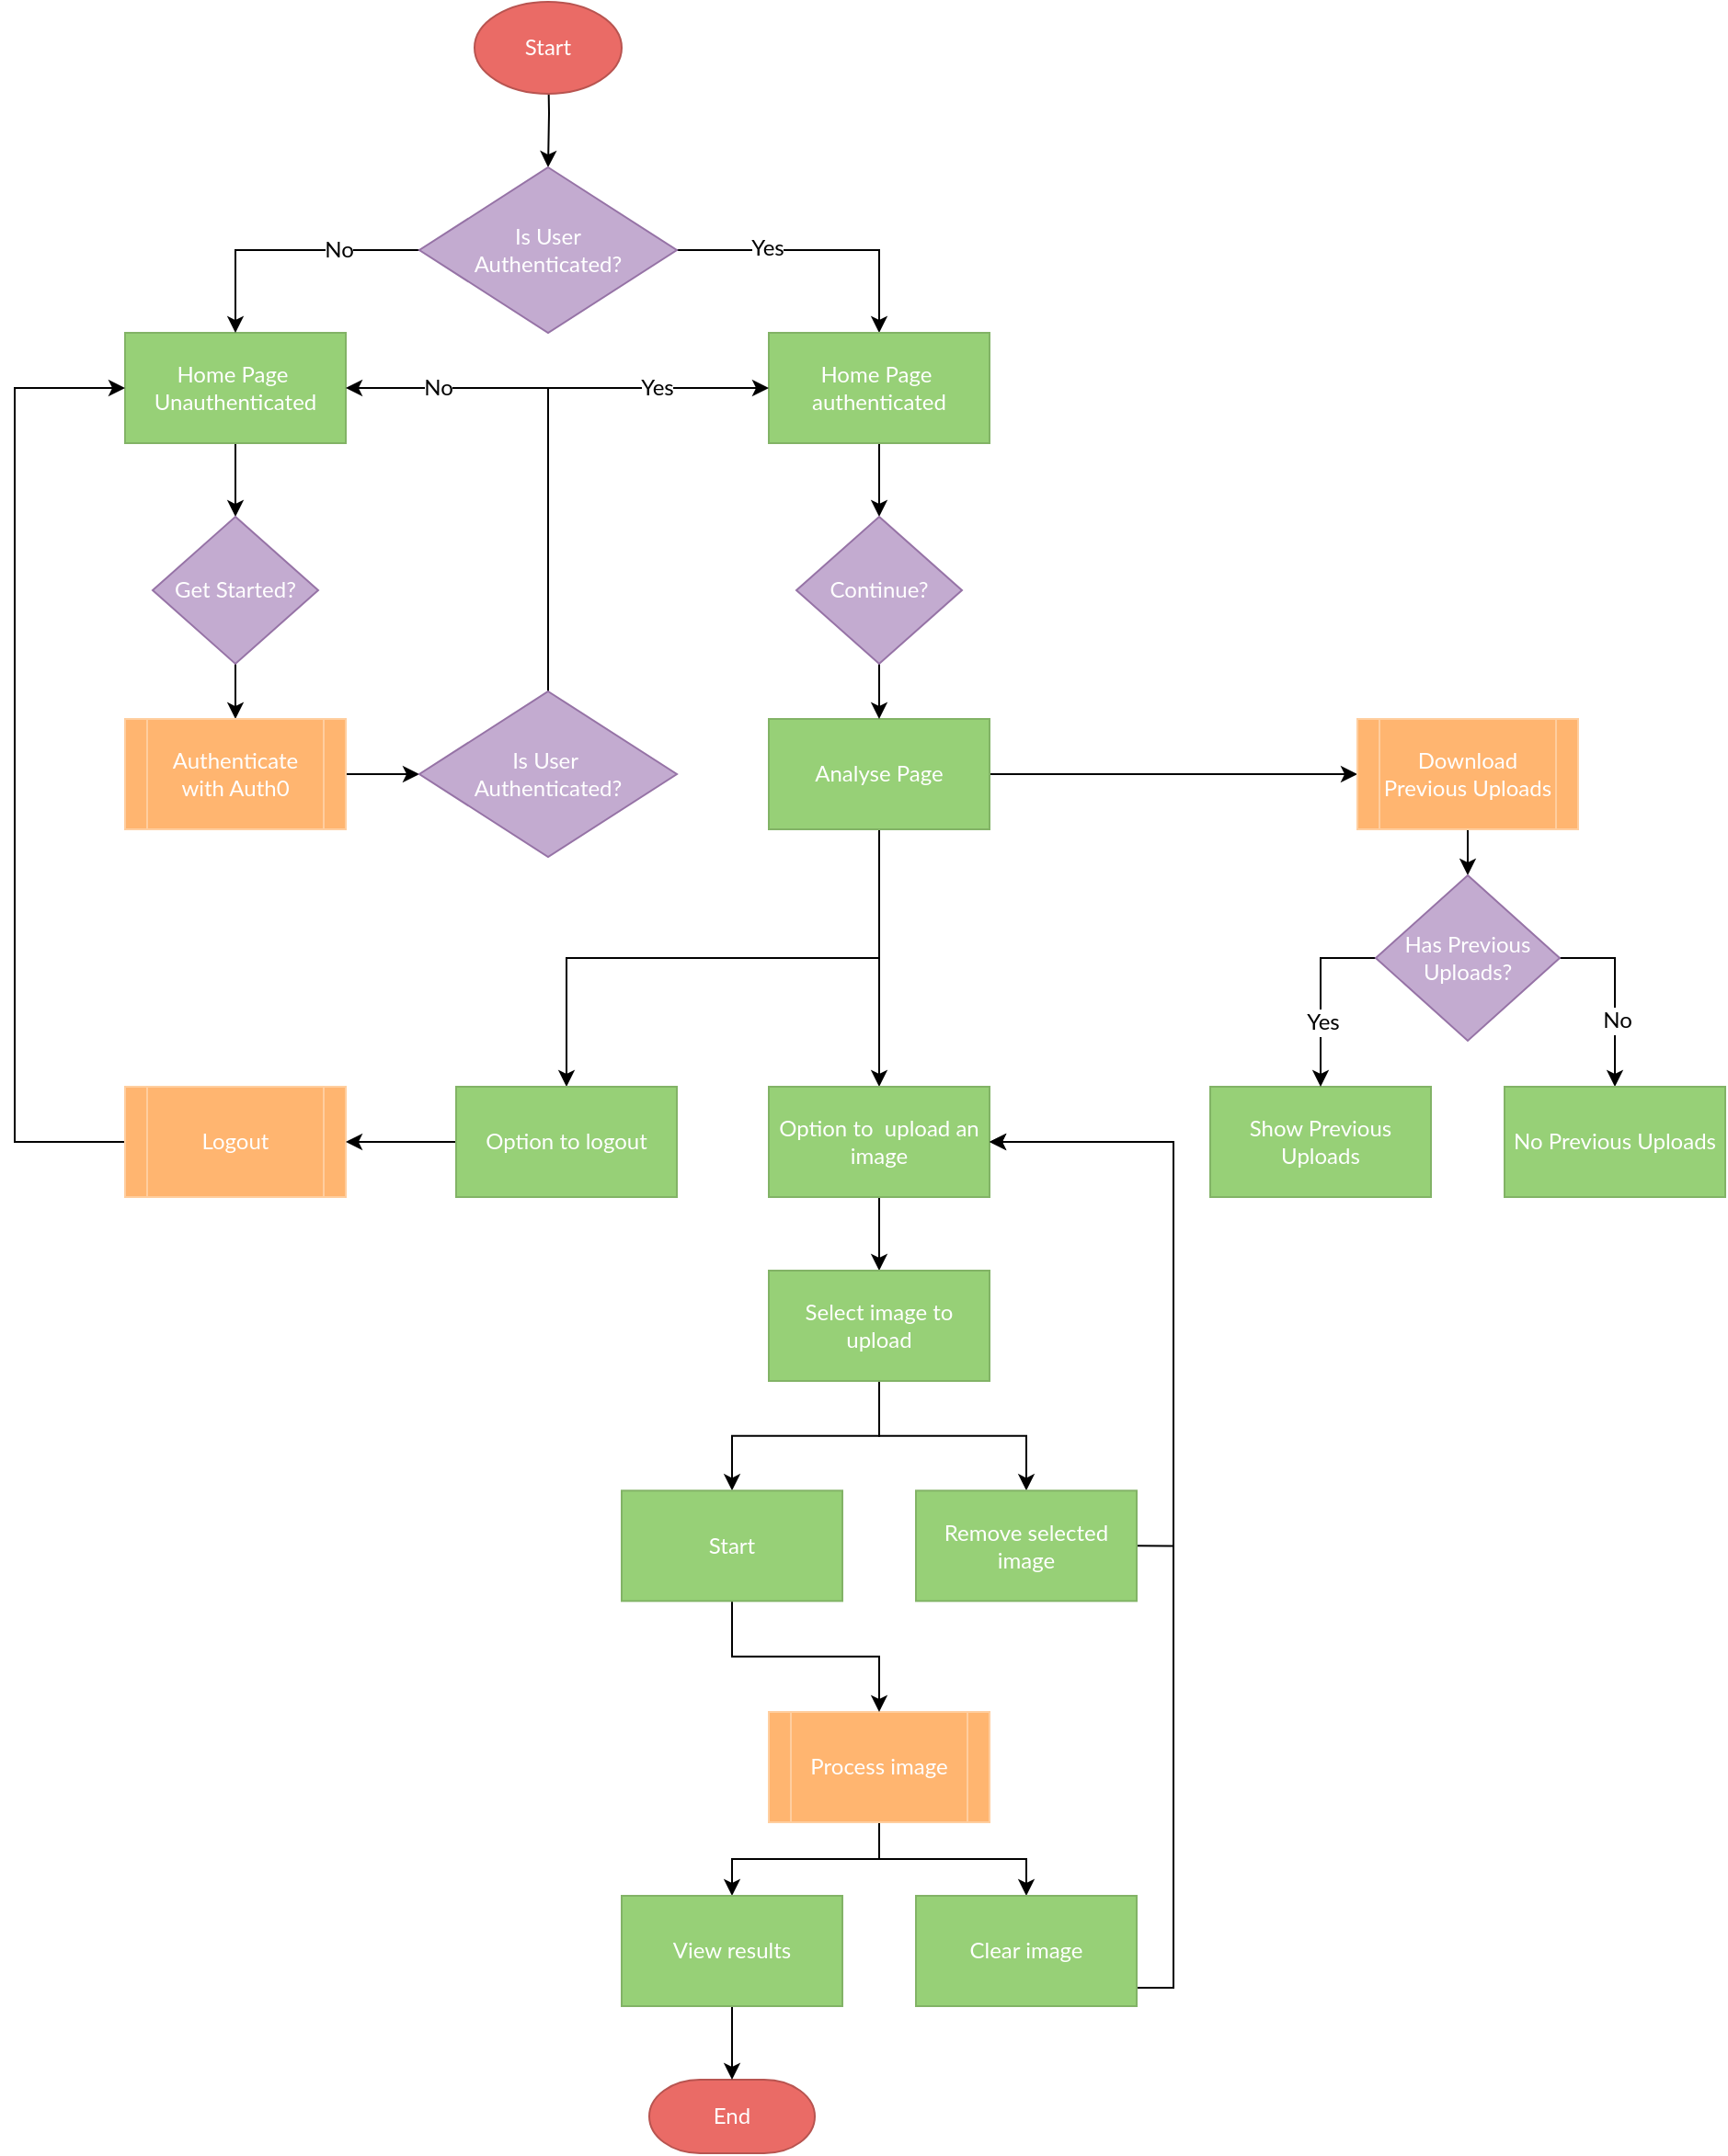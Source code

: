 <mxfile version="12.4.2" type="device" pages="1"><diagram id="VvXaGz5CTfh9IM7PZD_y" name="Page-1"><mxGraphModel dx="1246" dy="636" grid="1" gridSize="10" guides="1" tooltips="1" connect="1" arrows="1" fold="1" page="1" pageScale="1" pageWidth="1100" pageHeight="850" math="0" shadow="0" extFonts="Lato^https://fonts.googleapis.com/css?family=Lato"><root><mxCell id="0"/><mxCell id="1" parent="0"/><mxCell id="M-UlKR8RtdTpiOwH2I2b-4" style="edgeStyle=orthogonalEdgeStyle;rounded=0;orthogonalLoop=1;jettySize=auto;html=1;exitX=0.5;exitY=1;exitDx=0;exitDy=0;fontFamily=Lato;fontColor=#FFFFFF;" parent="1" target="M-UlKR8RtdTpiOwH2I2b-3" edge="1"><mxGeometry relative="1" as="geometry"><mxPoint x="470" y="90" as="sourcePoint"/></mxGeometry></mxCell><mxCell id="M-UlKR8RtdTpiOwH2I2b-17" style="edgeStyle=orthogonalEdgeStyle;rounded=0;orthogonalLoop=1;jettySize=auto;html=1;exitX=0.5;exitY=1;exitDx=0;exitDy=0;entryX=0.5;entryY=0;entryDx=0;entryDy=0;fontFamily=Lato;fontColor=#FFFFFF;" parent="1" source="M-UlKR8RtdTpiOwH2I2b-2" target="M-UlKR8RtdTpiOwH2I2b-16" edge="1"><mxGeometry relative="1" as="geometry"/></mxCell><mxCell id="M-UlKR8RtdTpiOwH2I2b-2" value="Home Page&amp;nbsp;&lt;br&gt;Unauthenticated" style="rounded=0;whiteSpace=wrap;html=1;fillColor=#97D077;fontFamily=Lato;strokeColor=#82b366;fontColor=#FFFFFF;" parent="1" vertex="1"><mxGeometry x="240" y="240" width="120" height="60" as="geometry"/></mxCell><mxCell id="M-UlKR8RtdTpiOwH2I2b-5" style="edgeStyle=orthogonalEdgeStyle;rounded=0;orthogonalLoop=1;jettySize=auto;html=1;exitX=0;exitY=0.5;exitDx=0;exitDy=0;entryX=0.5;entryY=0;entryDx=0;entryDy=0;fontFamily=Lato;fontColor=#FFFFFF;" parent="1" source="M-UlKR8RtdTpiOwH2I2b-3" target="M-UlKR8RtdTpiOwH2I2b-2" edge="1"><mxGeometry relative="1" as="geometry"/></mxCell><mxCell id="M-UlKR8RtdTpiOwH2I2b-9" value="&lt;font color=&quot;#000000&quot;&gt;No&lt;/font&gt;" style="text;html=1;align=center;verticalAlign=middle;resizable=0;points=[];;labelBackgroundColor=#ffffff;fontFamily=Lato;fontColor=#FFFFFF;" parent="M-UlKR8RtdTpiOwH2I2b-5" vertex="1" connectable="0"><mxGeometry x="-0.394" relative="1" as="geometry"><mxPoint as="offset"/></mxGeometry></mxCell><mxCell id="M-UlKR8RtdTpiOwH2I2b-7" style="edgeStyle=orthogonalEdgeStyle;rounded=0;orthogonalLoop=1;jettySize=auto;html=1;exitX=1;exitY=0.5;exitDx=0;exitDy=0;entryX=0.5;entryY=0;entryDx=0;entryDy=0;fontFamily=Lato;fontColor=#FFFFFF;" parent="1" source="M-UlKR8RtdTpiOwH2I2b-3" target="M-UlKR8RtdTpiOwH2I2b-6" edge="1"><mxGeometry relative="1" as="geometry"/></mxCell><mxCell id="M-UlKR8RtdTpiOwH2I2b-8" value="&lt;font color=&quot;#000000&quot;&gt;Yes&lt;/font&gt;" style="text;html=1;align=center;verticalAlign=middle;resizable=0;points=[];;labelBackgroundColor=#ffffff;fontFamily=Lato;fontColor=#FFFFFF;" parent="M-UlKR8RtdTpiOwH2I2b-7" vertex="1" connectable="0"><mxGeometry x="-0.371" y="1" relative="1" as="geometry"><mxPoint as="offset"/></mxGeometry></mxCell><mxCell id="M-UlKR8RtdTpiOwH2I2b-3" value="Is User&lt;br&gt;Authenticated?" style="rhombus;fillColor=#C3ABD0;fontFamily=Lato;strokeColor=#9673a6;fontColor=#FFFFFF;horizontal=1;verticalAlign=middle;whiteSpace=wrap;html=1;" parent="1" vertex="1"><mxGeometry x="400" y="150" width="140" height="90" as="geometry"/></mxCell><mxCell id="M-UlKR8RtdTpiOwH2I2b-14" style="edgeStyle=orthogonalEdgeStyle;rounded=0;orthogonalLoop=1;jettySize=auto;html=1;exitX=0.5;exitY=1;exitDx=0;exitDy=0;entryX=0.5;entryY=0;entryDx=0;entryDy=0;fontFamily=Lato;fontColor=#FFFFFF;" parent="1" source="M-UlKR8RtdTpiOwH2I2b-6" target="M-UlKR8RtdTpiOwH2I2b-13" edge="1"><mxGeometry relative="1" as="geometry"/></mxCell><mxCell id="M-UlKR8RtdTpiOwH2I2b-6" value="Home Page&amp;nbsp;&lt;br&gt;authenticated" style="rounded=0;whiteSpace=wrap;html=1;fillColor=#97D077;fontFamily=Lato;strokeColor=#82b366;fontColor=#FFFFFF;" parent="1" vertex="1"><mxGeometry x="590" y="240" width="120" height="60" as="geometry"/></mxCell><mxCell id="M-UlKR8RtdTpiOwH2I2b-39" style="edgeStyle=orthogonalEdgeStyle;rounded=0;orthogonalLoop=1;jettySize=auto;html=1;exitX=0.5;exitY=1;exitDx=0;exitDy=0;fontFamily=Lato;fontColor=#FFFFFF;" parent="1" source="M-UlKR8RtdTpiOwH2I2b-11" target="M-UlKR8RtdTpiOwH2I2b-38" edge="1"><mxGeometry relative="1" as="geometry"/></mxCell><mxCell id="M-UlKR8RtdTpiOwH2I2b-43" style="edgeStyle=orthogonalEdgeStyle;rounded=0;orthogonalLoop=1;jettySize=auto;html=1;exitX=0.5;exitY=1;exitDx=0;exitDy=0;entryX=0.5;entryY=0;entryDx=0;entryDy=0;fontFamily=Lato;fontColor=#FFFFFF;" parent="1" source="M-UlKR8RtdTpiOwH2I2b-11" target="M-UlKR8RtdTpiOwH2I2b-42" edge="1"><mxGeometry relative="1" as="geometry"/></mxCell><mxCell id="M-UlKR8RtdTpiOwH2I2b-47" style="edgeStyle=orthogonalEdgeStyle;rounded=0;orthogonalLoop=1;jettySize=auto;html=1;exitX=1;exitY=0.5;exitDx=0;exitDy=0;entryX=0;entryY=0.5;entryDx=0;entryDy=0;fontFamily=Lato;fontColor=#FFFFFF;" parent="1" source="M-UlKR8RtdTpiOwH2I2b-11" target="M-UlKR8RtdTpiOwH2I2b-45" edge="1"><mxGeometry relative="1" as="geometry"/></mxCell><mxCell id="M-UlKR8RtdTpiOwH2I2b-11" value="Analyse Page" style="rounded=0;whiteSpace=wrap;html=1;fillColor=#97D077;fontFamily=Lato;strokeColor=#82b366;fontColor=#FFFFFF;" parent="1" vertex="1"><mxGeometry x="590" y="450" width="120" height="60" as="geometry"/></mxCell><mxCell id="M-UlKR8RtdTpiOwH2I2b-15" style="edgeStyle=orthogonalEdgeStyle;rounded=0;orthogonalLoop=1;jettySize=auto;html=1;exitX=0.5;exitY=1;exitDx=0;exitDy=0;entryX=0.5;entryY=0;entryDx=0;entryDy=0;fontFamily=Lato;fontColor=#FFFFFF;" parent="1" source="M-UlKR8RtdTpiOwH2I2b-13" target="M-UlKR8RtdTpiOwH2I2b-11" edge="1"><mxGeometry relative="1" as="geometry"/></mxCell><mxCell id="M-UlKR8RtdTpiOwH2I2b-13" value="Continue?" style="rhombus;fillColor=#C3ABD0;fontFamily=Lato;strokeColor=#9673a6;fontColor=#FFFFFF;horizontal=1;verticalAlign=middle;whiteSpace=wrap;html=1;" parent="1" vertex="1"><mxGeometry x="605" y="340" width="90" height="80" as="geometry"/></mxCell><mxCell id="M-UlKR8RtdTpiOwH2I2b-19" style="edgeStyle=orthogonalEdgeStyle;rounded=0;orthogonalLoop=1;jettySize=auto;html=1;exitX=0.5;exitY=1;exitDx=0;exitDy=0;entryX=0.5;entryY=0;entryDx=0;entryDy=0;fontFamily=Lato;fontColor=#FFFFFF;" parent="1" source="M-UlKR8RtdTpiOwH2I2b-16" target="M-UlKR8RtdTpiOwH2I2b-18" edge="1"><mxGeometry relative="1" as="geometry"/></mxCell><mxCell id="M-UlKR8RtdTpiOwH2I2b-16" value="Get Started?" style="rhombus;fillColor=#C3ABD0;fontFamily=Lato;strokeColor=#9673a6;fontColor=#FFFFFF;horizontal=1;verticalAlign=middle;whiteSpace=wrap;html=1;" parent="1" vertex="1"><mxGeometry x="255" y="340" width="90" height="80" as="geometry"/></mxCell><mxCell id="M-UlKR8RtdTpiOwH2I2b-22" style="edgeStyle=orthogonalEdgeStyle;rounded=0;orthogonalLoop=1;jettySize=auto;html=1;exitX=1;exitY=0.5;exitDx=0;exitDy=0;entryX=0;entryY=0.5;entryDx=0;entryDy=0;fontFamily=Lato;fontColor=#FFFFFF;" parent="1" source="M-UlKR8RtdTpiOwH2I2b-18" target="M-UlKR8RtdTpiOwH2I2b-21" edge="1"><mxGeometry relative="1" as="geometry"/></mxCell><mxCell id="M-UlKR8RtdTpiOwH2I2b-18" value="Authenticate with Auth0" style="shape=process;whiteSpace=wrap;html=1;backgroundOutline=1;fillColor=#FFB570;fontFamily=Lato;strokeColor=#FFCE9F;fontColor=#FFFFFF;" parent="1" vertex="1"><mxGeometry x="240" y="450" width="120" height="60" as="geometry"/></mxCell><mxCell id="M-UlKR8RtdTpiOwH2I2b-25" style="edgeStyle=orthogonalEdgeStyle;rounded=0;orthogonalLoop=1;jettySize=auto;html=1;exitX=0.5;exitY=0;exitDx=0;exitDy=0;entryX=1;entryY=0.5;entryDx=0;entryDy=0;fontFamily=Lato;fontColor=#000000;" parent="1" source="M-UlKR8RtdTpiOwH2I2b-21" target="M-UlKR8RtdTpiOwH2I2b-2" edge="1"><mxGeometry relative="1" as="geometry"/></mxCell><mxCell id="M-UlKR8RtdTpiOwH2I2b-26" value="No" style="text;html=1;align=center;verticalAlign=middle;resizable=0;points=[];;labelBackgroundColor=#ffffff;fontFamily=Lato;fontColor=#000000;" parent="M-UlKR8RtdTpiOwH2I2b-25" vertex="1" connectable="0"><mxGeometry x="-0.608" relative="1" as="geometry"><mxPoint x="-60" y="-111" as="offset"/></mxGeometry></mxCell><mxCell id="M-UlKR8RtdTpiOwH2I2b-27" style="edgeStyle=orthogonalEdgeStyle;rounded=0;orthogonalLoop=1;jettySize=auto;html=1;exitX=0.5;exitY=0;exitDx=0;exitDy=0;entryX=0;entryY=0.5;entryDx=0;entryDy=0;fontFamily=Lato;fontColor=#000000;" parent="1" source="M-UlKR8RtdTpiOwH2I2b-21" target="M-UlKR8RtdTpiOwH2I2b-6" edge="1"><mxGeometry relative="1" as="geometry"/></mxCell><mxCell id="M-UlKR8RtdTpiOwH2I2b-29" value="Yes" style="text;html=1;align=center;verticalAlign=middle;resizable=0;points=[];;labelBackgroundColor=#ffffff;fontFamily=Lato;fontColor=#000000;" parent="M-UlKR8RtdTpiOwH2I2b-27" vertex="1" connectable="0"><mxGeometry x="0.572" y="-1" relative="1" as="geometry"><mxPoint y="-1" as="offset"/></mxGeometry></mxCell><mxCell id="M-UlKR8RtdTpiOwH2I2b-21" value="Is User&amp;nbsp;&lt;br&gt;Authenticated?" style="rhombus;fillColor=#C3ABD0;fontFamily=Lato;strokeColor=#9673a6;fontColor=#FFFFFF;horizontal=1;verticalAlign=middle;whiteSpace=wrap;html=1;" parent="1" vertex="1"><mxGeometry x="400" y="435" width="140" height="90" as="geometry"/></mxCell><mxCell id="M-UlKR8RtdTpiOwH2I2b-30" value="Start" style="strokeWidth=1;html=1;shape=mxgraph.flowchart.start_1;whiteSpace=wrap;fillColor=#EA6B66;fontFamily=Lato;strokeColor=#b85450;fontColor=#FFFFFF;" parent="1" vertex="1"><mxGeometry x="430" y="60" width="80" height="50" as="geometry"/></mxCell><mxCell id="M-UlKR8RtdTpiOwH2I2b-31" value="End" style="strokeWidth=1;html=1;shape=mxgraph.flowchart.terminator;whiteSpace=wrap;fillColor=#EA6B66;fontFamily=Lato;strokeColor=#b85450;fontColor=#FFFFFF;" parent="1" vertex="1"><mxGeometry x="525" y="1190" width="90" height="40" as="geometry"/></mxCell><mxCell id="M-UlKR8RtdTpiOwH2I2b-41" style="edgeStyle=orthogonalEdgeStyle;rounded=0;orthogonalLoop=1;jettySize=auto;html=1;exitX=0;exitY=0.5;exitDx=0;exitDy=0;fontFamily=Lato;fontColor=#FFFFFF;entryX=0;entryY=0.5;entryDx=0;entryDy=0;" parent="1" source="M-UlKR8RtdTpiOwH2I2b-32" target="M-UlKR8RtdTpiOwH2I2b-2" edge="1"><mxGeometry relative="1" as="geometry"><mxPoint x="170" y="340" as="targetPoint"/><Array as="points"><mxPoint x="180" y="680"/><mxPoint x="180" y="270"/></Array></mxGeometry></mxCell><mxCell id="M-UlKR8RtdTpiOwH2I2b-32" value="Logout" style="shape=process;whiteSpace=wrap;html=1;backgroundOutline=1;fillColor=#FFB570;fontFamily=Lato;strokeColor=#FFCE9F;fontColor=#FFFFFF;" parent="1" vertex="1"><mxGeometry x="240" y="650" width="120" height="60" as="geometry"/></mxCell><mxCell id="M-UlKR8RtdTpiOwH2I2b-51" style="edgeStyle=orthogonalEdgeStyle;rounded=0;orthogonalLoop=1;jettySize=auto;html=1;exitX=0.5;exitY=1;exitDx=0;exitDy=0;entryX=0.5;entryY=0;entryDx=0;entryDy=0;fontFamily=Lato;fontColor=#FFFFFF;" parent="1" source="M-UlKR8RtdTpiOwH2I2b-45" target="M-UlKR8RtdTpiOwH2I2b-50" edge="1"><mxGeometry relative="1" as="geometry"/></mxCell><mxCell id="M-UlKR8RtdTpiOwH2I2b-45" value="Download Previous Uploads" style="shape=process;whiteSpace=wrap;html=1;backgroundOutline=1;fillColor=#FFB570;fontFamily=Lato;strokeColor=#FFCE9F;fontColor=#FFFFFF;" parent="1" vertex="1"><mxGeometry x="910" y="450" width="120" height="60" as="geometry"/></mxCell><mxCell id="M-UlKR8RtdTpiOwH2I2b-40" style="edgeStyle=orthogonalEdgeStyle;rounded=0;orthogonalLoop=1;jettySize=auto;html=1;exitX=0;exitY=0.5;exitDx=0;exitDy=0;entryX=1;entryY=0.5;entryDx=0;entryDy=0;fontFamily=Lato;fontColor=#FFFFFF;" parent="1" source="M-UlKR8RtdTpiOwH2I2b-38" target="M-UlKR8RtdTpiOwH2I2b-32" edge="1"><mxGeometry relative="1" as="geometry"/></mxCell><mxCell id="M-UlKR8RtdTpiOwH2I2b-38" value="Option to logout" style="rounded=0;whiteSpace=wrap;html=1;fillColor=#97D077;fontFamily=Lato;strokeColor=#82b366;fontColor=#FFFFFF;" parent="1" vertex="1"><mxGeometry x="420" y="650" width="120" height="60" as="geometry"/></mxCell><mxCell id="M-UlKR8RtdTpiOwH2I2b-44" style="edgeStyle=orthogonalEdgeStyle;rounded=0;orthogonalLoop=1;jettySize=auto;html=1;exitX=0.5;exitY=1;exitDx=0;exitDy=0;fontFamily=Lato;fontColor=#FFFFFF;entryX=0.5;entryY=0;entryDx=0;entryDy=0;" parent="1" source="M-UlKR8RtdTpiOwH2I2b-42" target="M-UlKR8RtdTpiOwH2I2b-60" edge="1"><mxGeometry relative="1" as="geometry"><mxPoint x="650" y="740" as="targetPoint"/></mxGeometry></mxCell><mxCell id="M-UlKR8RtdTpiOwH2I2b-42" value="Option to&amp;nbsp; upload an image" style="rounded=0;whiteSpace=wrap;html=1;fillColor=#97D077;fontFamily=Lato;strokeColor=#82b366;fontColor=#FFFFFF;" parent="1" vertex="1"><mxGeometry x="590" y="650" width="120" height="60" as="geometry"/></mxCell><mxCell id="M-UlKR8RtdTpiOwH2I2b-48" value="Show Previous Uploads" style="rounded=0;whiteSpace=wrap;html=1;fillColor=#97D077;fontFamily=Lato;strokeColor=#82b366;fontColor=#FFFFFF;" parent="1" vertex="1"><mxGeometry x="830" y="650" width="120" height="60" as="geometry"/></mxCell><mxCell id="M-UlKR8RtdTpiOwH2I2b-54" style="edgeStyle=orthogonalEdgeStyle;rounded=0;orthogonalLoop=1;jettySize=auto;html=1;exitX=0;exitY=0.5;exitDx=0;exitDy=0;entryX=0.5;entryY=0;entryDx=0;entryDy=0;fontFamily=Lato;fontColor=#000000;" parent="1" source="M-UlKR8RtdTpiOwH2I2b-50" target="M-UlKR8RtdTpiOwH2I2b-48" edge="1"><mxGeometry relative="1" as="geometry"/></mxCell><mxCell id="M-UlKR8RtdTpiOwH2I2b-57" value="&lt;font color=&quot;#000000&quot;&gt;Yes&lt;/font&gt;" style="text;html=1;align=center;verticalAlign=middle;resizable=0;points=[];;labelBackgroundColor=#ffffff;fontFamily=Lato;fontColor=#FFFFFF;" parent="M-UlKR8RtdTpiOwH2I2b-54" vertex="1" connectable="0"><mxGeometry x="0.289" y="1" relative="1" as="geometry"><mxPoint as="offset"/></mxGeometry></mxCell><mxCell id="M-UlKR8RtdTpiOwH2I2b-58" style="edgeStyle=orthogonalEdgeStyle;rounded=0;orthogonalLoop=1;jettySize=auto;html=1;exitX=1;exitY=0.5;exitDx=0;exitDy=0;entryX=0.5;entryY=0;entryDx=0;entryDy=0;fontFamily=Lato;fontColor=#000000;" parent="1" source="M-UlKR8RtdTpiOwH2I2b-50" target="M-UlKR8RtdTpiOwH2I2b-53" edge="1"><mxGeometry relative="1" as="geometry"/></mxCell><mxCell id="M-UlKR8RtdTpiOwH2I2b-59" value="No" style="text;html=1;align=center;verticalAlign=middle;resizable=0;points=[];;labelBackgroundColor=#ffffff;fontFamily=Lato;fontColor=#000000;" parent="M-UlKR8RtdTpiOwH2I2b-58" vertex="1" connectable="0"><mxGeometry x="0.378" y="1" relative="1" as="geometry"><mxPoint y="-5" as="offset"/></mxGeometry></mxCell><mxCell id="M-UlKR8RtdTpiOwH2I2b-50" value="Has Previous Uploads?" style="rhombus;fillColor=#C3ABD0;fontFamily=Lato;strokeColor=#9673a6;fontColor=#FFFFFF;horizontal=1;verticalAlign=middle;whiteSpace=wrap;html=1;" parent="1" vertex="1"><mxGeometry x="920" y="535" width="100" height="90" as="geometry"/></mxCell><mxCell id="M-UlKR8RtdTpiOwH2I2b-53" value="No Previous Uploads" style="rounded=0;whiteSpace=wrap;html=1;fillColor=#97D077;fontFamily=Lato;strokeColor=#82b366;fontColor=#FFFFFF;" parent="1" vertex="1"><mxGeometry x="990" y="650" width="120" height="60" as="geometry"/></mxCell><mxCell id="M-UlKR8RtdTpiOwH2I2b-64" style="edgeStyle=orthogonalEdgeStyle;rounded=0;orthogonalLoop=1;jettySize=auto;html=1;exitX=0.5;exitY=1;exitDx=0;exitDy=0;entryX=0.5;entryY=0;entryDx=0;entryDy=0;fontFamily=Lato;fontColor=#000000;" parent="1" source="M-UlKR8RtdTpiOwH2I2b-60" target="M-UlKR8RtdTpiOwH2I2b-63" edge="1"><mxGeometry relative="1" as="geometry"/></mxCell><mxCell id="M-UlKR8RtdTpiOwH2I2b-65" style="edgeStyle=orthogonalEdgeStyle;rounded=0;orthogonalLoop=1;jettySize=auto;html=1;exitX=0.5;exitY=1;exitDx=0;exitDy=0;fontFamily=Lato;fontColor=#000000;entryX=0.5;entryY=0;entryDx=0;entryDy=0;" parent="1" source="M-UlKR8RtdTpiOwH2I2b-60" target="M-UlKR8RtdTpiOwH2I2b-62" edge="1"><mxGeometry relative="1" as="geometry"/></mxCell><mxCell id="M-UlKR8RtdTpiOwH2I2b-60" value="Select image to upload" style="rounded=0;whiteSpace=wrap;html=1;fillColor=#97D077;fontFamily=Lato;strokeColor=#82b366;fontColor=#FFFFFF;" parent="1" vertex="1"><mxGeometry x="590" y="750" width="120" height="60" as="geometry"/></mxCell><mxCell id="M-UlKR8RtdTpiOwH2I2b-69" style="edgeStyle=orthogonalEdgeStyle;rounded=0;orthogonalLoop=1;jettySize=auto;html=1;exitX=0.5;exitY=1;exitDx=0;exitDy=0;fontFamily=Lato;fontColor=#000000;" parent="1" source="M-UlKR8RtdTpiOwH2I2b-61" target="M-UlKR8RtdTpiOwH2I2b-68" edge="1"><mxGeometry relative="1" as="geometry"/></mxCell><mxCell id="M-UlKR8RtdTpiOwH2I2b-71" style="edgeStyle=orthogonalEdgeStyle;rounded=0;orthogonalLoop=1;jettySize=auto;html=1;exitX=0.5;exitY=1;exitDx=0;exitDy=0;entryX=0.5;entryY=0;entryDx=0;entryDy=0;fontFamily=Lato;fontColor=#000000;" parent="1" source="M-UlKR8RtdTpiOwH2I2b-61" target="M-UlKR8RtdTpiOwH2I2b-70" edge="1"><mxGeometry relative="1" as="geometry"/></mxCell><mxCell id="M-UlKR8RtdTpiOwH2I2b-61" value="Process image" style="shape=process;whiteSpace=wrap;html=1;backgroundOutline=1;fillColor=#FFB570;fontFamily=Lato;strokeColor=#FFCE9F;fontColor=#FFFFFF;" parent="1" vertex="1"><mxGeometry x="590" y="990" width="120" height="60" as="geometry"/></mxCell><mxCell id="M-UlKR8RtdTpiOwH2I2b-66" style="edgeStyle=orthogonalEdgeStyle;rounded=0;orthogonalLoop=1;jettySize=auto;html=1;exitX=1;exitY=0.5;exitDx=0;exitDy=0;entryX=1;entryY=0.5;entryDx=0;entryDy=0;fontFamily=Lato;fontColor=#000000;" parent="1" source="M-UlKR8RtdTpiOwH2I2b-62" target="M-UlKR8RtdTpiOwH2I2b-42" edge="1"><mxGeometry relative="1" as="geometry"><Array as="points"><mxPoint x="810" y="900"/><mxPoint x="810" y="680"/></Array></mxGeometry></mxCell><mxCell id="M-UlKR8RtdTpiOwH2I2b-62" value="Remove selected image" style="rounded=0;whiteSpace=wrap;html=1;fillColor=#97D077;fontFamily=Lato;strokeColor=#82b366;fontColor=#FFFFFF;" parent="1" vertex="1"><mxGeometry x="670" y="869.67" width="120" height="60" as="geometry"/></mxCell><mxCell id="M-UlKR8RtdTpiOwH2I2b-67" style="edgeStyle=orthogonalEdgeStyle;rounded=0;orthogonalLoop=1;jettySize=auto;html=1;exitX=0.5;exitY=1;exitDx=0;exitDy=0;entryX=0.5;entryY=0;entryDx=0;entryDy=0;fontFamily=Lato;fontColor=#000000;" parent="1" source="M-UlKR8RtdTpiOwH2I2b-63" target="M-UlKR8RtdTpiOwH2I2b-61" edge="1"><mxGeometry relative="1" as="geometry"/></mxCell><mxCell id="M-UlKR8RtdTpiOwH2I2b-63" value="Start" style="rounded=0;whiteSpace=wrap;html=1;fillColor=#97D077;fontFamily=Lato;strokeColor=#82b366;fontColor=#FFFFFF;" parent="1" vertex="1"><mxGeometry x="510" y="869.67" width="120" height="60" as="geometry"/></mxCell><mxCell id="M-UlKR8RtdTpiOwH2I2b-72" style="edgeStyle=orthogonalEdgeStyle;rounded=0;orthogonalLoop=1;jettySize=auto;html=1;exitX=0.5;exitY=1;exitDx=0;exitDy=0;entryX=0.5;entryY=0;entryDx=0;entryDy=0;entryPerimeter=0;fontFamily=Lato;fontColor=#000000;" parent="1" source="M-UlKR8RtdTpiOwH2I2b-68" target="M-UlKR8RtdTpiOwH2I2b-31" edge="1"><mxGeometry relative="1" as="geometry"/></mxCell><mxCell id="M-UlKR8RtdTpiOwH2I2b-68" value="View results" style="rounded=0;whiteSpace=wrap;html=1;fillColor=#97D077;fontFamily=Lato;strokeColor=#82b366;fontColor=#FFFFFF;" parent="1" vertex="1"><mxGeometry x="510" y="1090" width="120" height="60" as="geometry"/></mxCell><mxCell id="M-UlKR8RtdTpiOwH2I2b-73" style="edgeStyle=orthogonalEdgeStyle;rounded=0;orthogonalLoop=1;jettySize=auto;html=1;exitX=1;exitY=0.5;exitDx=0;exitDy=0;entryX=1;entryY=0.5;entryDx=0;entryDy=0;fontFamily=Lato;fontColor=#000000;" parent="1" source="M-UlKR8RtdTpiOwH2I2b-70" target="M-UlKR8RtdTpiOwH2I2b-42" edge="1"><mxGeometry relative="1" as="geometry"><Array as="points"><mxPoint x="810" y="1140"/><mxPoint x="810" y="680"/></Array></mxGeometry></mxCell><mxCell id="M-UlKR8RtdTpiOwH2I2b-70" value="Clear image" style="rounded=0;whiteSpace=wrap;html=1;fillColor=#97D077;fontFamily=Lato;strokeColor=#82b366;fontColor=#FFFFFF;" parent="1" vertex="1"><mxGeometry x="670" y="1090" width="120" height="60" as="geometry"/></mxCell></root></mxGraphModel></diagram></mxfile>